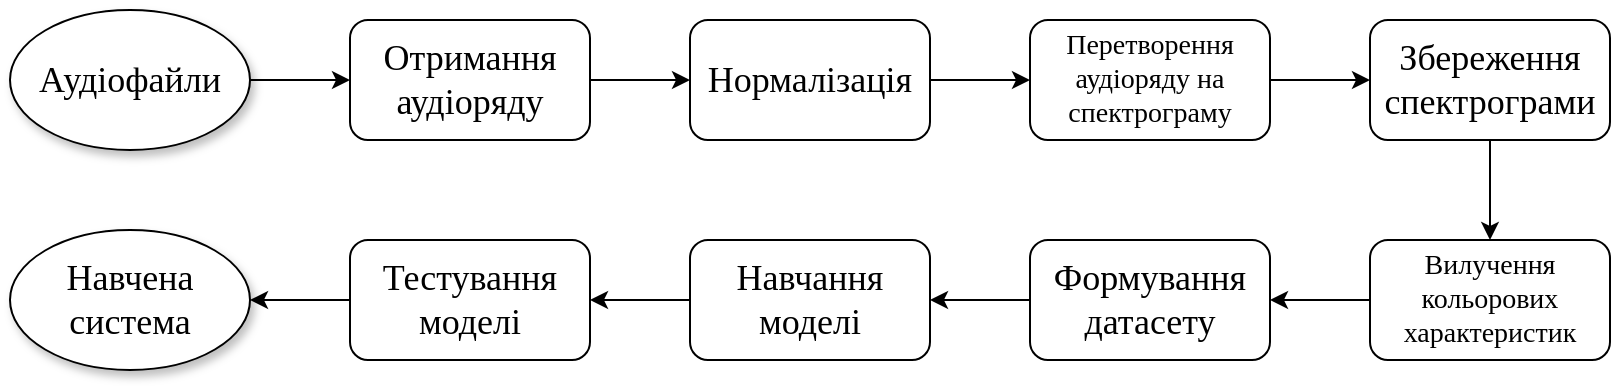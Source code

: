 <mxfile version="21.0.2" type="github">
  <diagram name="Page-1" id="42789a77-a242-8287-6e28-9cd8cfd52e62">
    <mxGraphModel dx="1050" dy="565" grid="1" gridSize="10" guides="1" tooltips="1" connect="1" arrows="1" fold="1" page="1" pageScale="1" pageWidth="1100" pageHeight="850" background="none" math="0" shadow="0">
      <root>
        <mxCell id="0" />
        <mxCell id="1" parent="0" />
        <mxCell id="AXBJA44lG0MC-Bqmw4ve-18" style="edgeStyle=orthogonalEdgeStyle;rounded=0;orthogonalLoop=1;jettySize=auto;html=1;exitX=1;exitY=0.5;exitDx=0;exitDy=0;entryX=0;entryY=0.5;entryDx=0;entryDy=0;" edge="1" parent="1" source="1ea317790d2ca983-1" target="AXBJA44lG0MC-Bqmw4ve-3">
          <mxGeometry relative="1" as="geometry" />
        </mxCell>
        <mxCell id="1ea317790d2ca983-1" value="&lt;font style=&quot;font-size: 18px;&quot; face=&quot;Times New Roman&quot;&gt;Аудіофайли&lt;/font&gt;" style="ellipse;whiteSpace=wrap;html=1;rounded=0;shadow=1;comic=0;labelBackgroundColor=none;strokeWidth=1;fontFamily=Verdana;fontSize=12;align=center;" parent="1" vertex="1">
          <mxGeometry x="50" y="225" width="120" height="70" as="geometry" />
        </mxCell>
        <mxCell id="AXBJA44lG0MC-Bqmw4ve-19" style="edgeStyle=orthogonalEdgeStyle;rounded=0;orthogonalLoop=1;jettySize=auto;html=1;exitX=1;exitY=0.5;exitDx=0;exitDy=0;entryX=0;entryY=0.5;entryDx=0;entryDy=0;" edge="1" parent="1" source="AXBJA44lG0MC-Bqmw4ve-3" target="AXBJA44lG0MC-Bqmw4ve-4">
          <mxGeometry relative="1" as="geometry" />
        </mxCell>
        <mxCell id="AXBJA44lG0MC-Bqmw4ve-3" value="&lt;font style=&quot;font-size: 18px;&quot; face=&quot;Times New Roman&quot;&gt;Отримання аудіоряду&lt;/font&gt;" style="rounded=1;whiteSpace=wrap;html=1;" vertex="1" parent="1">
          <mxGeometry x="220" y="230" width="120" height="60" as="geometry" />
        </mxCell>
        <mxCell id="AXBJA44lG0MC-Bqmw4ve-20" style="edgeStyle=orthogonalEdgeStyle;rounded=0;orthogonalLoop=1;jettySize=auto;html=1;exitX=1;exitY=0.5;exitDx=0;exitDy=0;entryX=0;entryY=0.5;entryDx=0;entryDy=0;" edge="1" parent="1" source="AXBJA44lG0MC-Bqmw4ve-4" target="AXBJA44lG0MC-Bqmw4ve-7">
          <mxGeometry relative="1" as="geometry" />
        </mxCell>
        <mxCell id="AXBJA44lG0MC-Bqmw4ve-4" value="&lt;font style=&quot;font-size: 18px;&quot; face=&quot;Times New Roman&quot;&gt;Нормалізація&lt;/font&gt;" style="rounded=1;whiteSpace=wrap;html=1;" vertex="1" parent="1">
          <mxGeometry x="390" y="230" width="120" height="60" as="geometry" />
        </mxCell>
        <mxCell id="AXBJA44lG0MC-Bqmw4ve-26" style="edgeStyle=orthogonalEdgeStyle;rounded=0;orthogonalLoop=1;jettySize=auto;html=1;exitX=1;exitY=0.5;exitDx=0;exitDy=0;entryX=0;entryY=0.5;entryDx=0;entryDy=0;" edge="1" parent="1" source="AXBJA44lG0MC-Bqmw4ve-7" target="AXBJA44lG0MC-Bqmw4ve-25">
          <mxGeometry relative="1" as="geometry" />
        </mxCell>
        <mxCell id="AXBJA44lG0MC-Bqmw4ve-7" value="&lt;font style=&quot;font-size: 14px;&quot; face=&quot;Times New Roman&quot;&gt;Перетворення аудіоряду на спектрограму&lt;/font&gt;" style="rounded=1;whiteSpace=wrap;html=1;" vertex="1" parent="1">
          <mxGeometry x="560" y="230" width="120" height="60" as="geometry" />
        </mxCell>
        <mxCell id="AXBJA44lG0MC-Bqmw4ve-9" value="&lt;font style=&quot;font-size: 18px;&quot; face=&quot;Times New Roman&quot;&gt;Навчена система&lt;/font&gt;" style="ellipse;whiteSpace=wrap;html=1;rounded=0;shadow=1;comic=0;labelBackgroundColor=none;strokeWidth=1;fontFamily=Verdana;fontSize=12;align=center;" vertex="1" parent="1">
          <mxGeometry x="50" y="335" width="120" height="70" as="geometry" />
        </mxCell>
        <mxCell id="AXBJA44lG0MC-Bqmw4ve-22" style="edgeStyle=orthogonalEdgeStyle;rounded=0;orthogonalLoop=1;jettySize=auto;html=1;exitX=0;exitY=0.5;exitDx=0;exitDy=0;entryX=1;entryY=0.5;entryDx=0;entryDy=0;" edge="1" parent="1" source="AXBJA44lG0MC-Bqmw4ve-10" target="AXBJA44lG0MC-Bqmw4ve-12">
          <mxGeometry relative="1" as="geometry" />
        </mxCell>
        <mxCell id="AXBJA44lG0MC-Bqmw4ve-10" value="&lt;font face=&quot;Times New Roman&quot;&gt;&lt;span style=&quot;font-size: 18px;&quot;&gt;Формування датасету&lt;/span&gt;&lt;/font&gt;" style="rounded=1;whiteSpace=wrap;html=1;" vertex="1" parent="1">
          <mxGeometry x="560" y="340" width="120" height="60" as="geometry" />
        </mxCell>
        <mxCell id="AXBJA44lG0MC-Bqmw4ve-23" style="edgeStyle=orthogonalEdgeStyle;rounded=0;orthogonalLoop=1;jettySize=auto;html=1;exitX=0;exitY=0.5;exitDx=0;exitDy=0;" edge="1" parent="1" source="AXBJA44lG0MC-Bqmw4ve-12" target="AXBJA44lG0MC-Bqmw4ve-15">
          <mxGeometry relative="1" as="geometry" />
        </mxCell>
        <mxCell id="AXBJA44lG0MC-Bqmw4ve-12" value="&lt;font face=&quot;Times New Roman&quot;&gt;&lt;span style=&quot;font-size: 18px;&quot;&gt;Навчання моделі&lt;/span&gt;&lt;/font&gt;" style="rounded=1;whiteSpace=wrap;html=1;" vertex="1" parent="1">
          <mxGeometry x="390" y="340" width="120" height="60" as="geometry" />
        </mxCell>
        <mxCell id="AXBJA44lG0MC-Bqmw4ve-24" style="edgeStyle=orthogonalEdgeStyle;rounded=0;orthogonalLoop=1;jettySize=auto;html=1;exitX=0;exitY=0.5;exitDx=0;exitDy=0;entryX=1;entryY=0.5;entryDx=0;entryDy=0;" edge="1" parent="1" source="AXBJA44lG0MC-Bqmw4ve-15" target="AXBJA44lG0MC-Bqmw4ve-9">
          <mxGeometry relative="1" as="geometry" />
        </mxCell>
        <mxCell id="AXBJA44lG0MC-Bqmw4ve-15" value="&lt;font face=&quot;Times New Roman&quot;&gt;&lt;span style=&quot;font-size: 18px;&quot;&gt;Тестування&lt;br&gt;моделі&lt;br&gt;&lt;/span&gt;&lt;/font&gt;" style="rounded=1;whiteSpace=wrap;html=1;" vertex="1" parent="1">
          <mxGeometry x="220" y="340" width="120" height="60" as="geometry" />
        </mxCell>
        <mxCell id="AXBJA44lG0MC-Bqmw4ve-28" style="edgeStyle=orthogonalEdgeStyle;rounded=0;orthogonalLoop=1;jettySize=auto;html=1;exitX=0.5;exitY=1;exitDx=0;exitDy=0;entryX=0.5;entryY=0;entryDx=0;entryDy=0;" edge="1" parent="1" source="AXBJA44lG0MC-Bqmw4ve-25" target="AXBJA44lG0MC-Bqmw4ve-27">
          <mxGeometry relative="1" as="geometry" />
        </mxCell>
        <mxCell id="AXBJA44lG0MC-Bqmw4ve-25" value="&lt;font face=&quot;Times New Roman&quot;&gt;&lt;span style=&quot;font-size: 18px;&quot;&gt;Збереження спектрограми&lt;/span&gt;&lt;/font&gt;" style="rounded=1;whiteSpace=wrap;html=1;" vertex="1" parent="1">
          <mxGeometry x="730" y="230" width="120" height="60" as="geometry" />
        </mxCell>
        <mxCell id="AXBJA44lG0MC-Bqmw4ve-29" style="edgeStyle=orthogonalEdgeStyle;rounded=0;orthogonalLoop=1;jettySize=auto;html=1;exitX=0;exitY=0.5;exitDx=0;exitDy=0;entryX=1;entryY=0.5;entryDx=0;entryDy=0;" edge="1" parent="1" source="AXBJA44lG0MC-Bqmw4ve-27" target="AXBJA44lG0MC-Bqmw4ve-10">
          <mxGeometry relative="1" as="geometry" />
        </mxCell>
        <mxCell id="AXBJA44lG0MC-Bqmw4ve-27" value="&lt;font style=&quot;font-size: 14px;&quot; face=&quot;Times New Roman&quot;&gt;Вилучення кольорових характеристик&lt;/font&gt;" style="rounded=1;whiteSpace=wrap;html=1;" vertex="1" parent="1">
          <mxGeometry x="730" y="340" width="120" height="60" as="geometry" />
        </mxCell>
      </root>
    </mxGraphModel>
  </diagram>
</mxfile>
